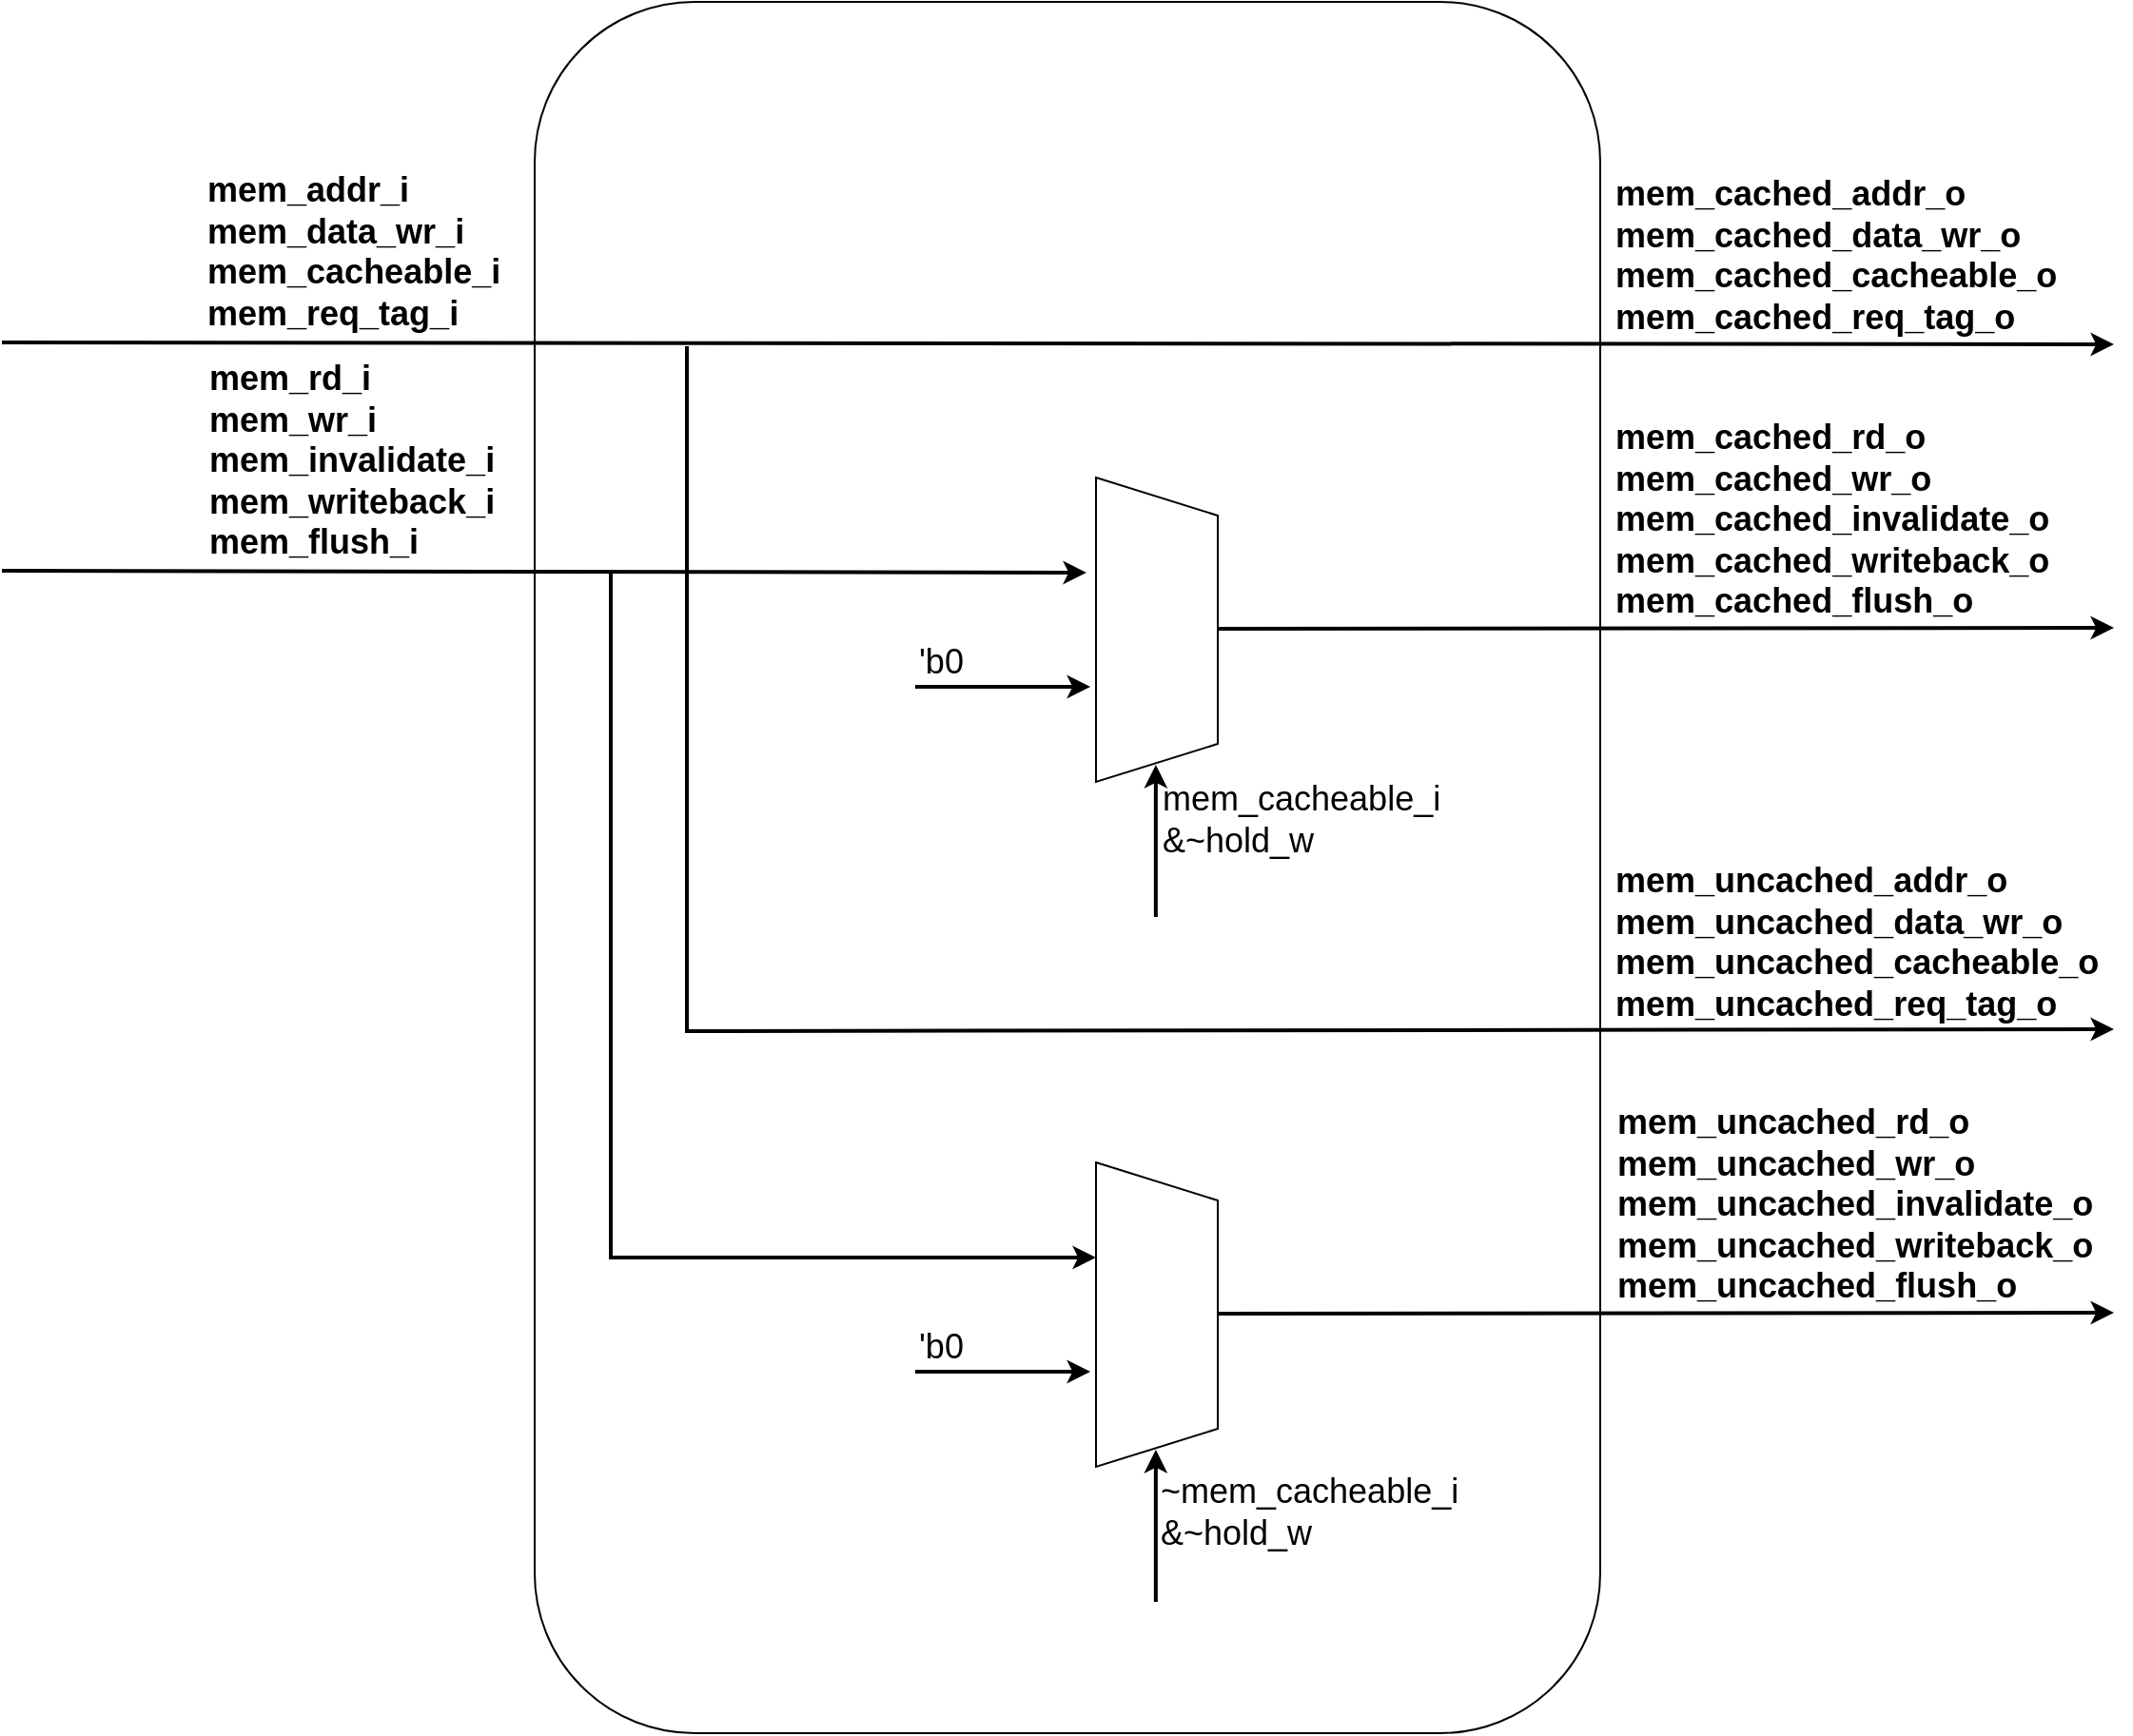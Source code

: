 <mxfile version="21.5.0" type="device">
  <diagram name="第 1 页" id="HZqzXF1gK9PABsdaY3x5">
    <mxGraphModel dx="3767" dy="-4151" grid="1" gridSize="10" guides="1" tooltips="1" connect="1" arrows="1" fold="1" page="1" pageScale="1" pageWidth="827" pageHeight="1169" math="0" shadow="0">
      <root>
        <mxCell id="0" />
        <mxCell id="1" parent="0" />
        <mxCell id="Zric_hiHPMZAS8Vwqq95-1" value="" style="rounded=1;whiteSpace=wrap;html=1;fontSize=15;" vertex="1" parent="1">
          <mxGeometry x="-470" y="5980" width="560" height="910" as="geometry" />
        </mxCell>
        <mxCell id="Tuu2TGDZ334qboC4sOV9-2" value="" style="curved=1;endArrow=classic;html=1;rounded=0;fontStyle=1;strokeWidth=2;" parent="1" edge="1">
          <mxGeometry width="50" height="50" relative="1" as="geometry">
            <mxPoint x="-750" y="6279" as="sourcePoint" />
            <mxPoint x="-180" y="6280" as="targetPoint" />
            <Array as="points" />
          </mxGeometry>
        </mxCell>
        <mxCell id="Tuu2TGDZ334qboC4sOV9-3" value="" style="curved=1;endArrow=classic;html=1;rounded=0;fontStyle=1;strokeWidth=2;" parent="1" edge="1">
          <mxGeometry width="50" height="50" relative="1" as="geometry">
            <mxPoint x="-750" y="6159" as="sourcePoint" />
            <mxPoint x="360" y="6160" as="targetPoint" />
            <Array as="points" />
          </mxGeometry>
        </mxCell>
        <mxCell id="Tuu2TGDZ334qboC4sOV9-4" value="" style="endArrow=classic;html=1;rounded=0;strokeWidth=2;" parent="1" edge="1">
          <mxGeometry width="50" height="50" relative="1" as="geometry">
            <mxPoint x="-111.0" y="6309.52" as="sourcePoint" />
            <mxPoint x="360" y="6309" as="targetPoint" />
          </mxGeometry>
        </mxCell>
        <mxCell id="Tuu2TGDZ334qboC4sOV9-5" value="&lt;font style=&quot;&quot;&gt;mem_addr_i&lt;br&gt;mem_data_wr_i&lt;br&gt;mem_cacheable_i&lt;br&gt;mem_req_tag_i&lt;br style=&quot;font-size: 18px;&quot;&gt;&lt;/font&gt;" style="text;whiteSpace=wrap;html=1;fontSize=18;fontStyle=1" parent="1" vertex="1">
          <mxGeometry x="-644" y="6062" width="150" height="40" as="geometry" />
        </mxCell>
        <mxCell id="Tuu2TGDZ334qboC4sOV9-6" value="mem_rd_i&lt;br&gt;mem_wr_i&lt;br&gt;mem_invalidate_i&lt;br&gt;mem_writeback_i&lt;br&gt;mem_flush_i" style="text;whiteSpace=wrap;html=1;fontSize=18;fontStyle=1" parent="1" vertex="1">
          <mxGeometry x="-643" y="6161" width="140" height="70" as="geometry" />
        </mxCell>
        <mxCell id="Tuu2TGDZ334qboC4sOV9-7" value="" style="shape=trapezoid;perimeter=trapezoidPerimeter;whiteSpace=wrap;html=1;fixedSize=1;direction=south;" parent="1" vertex="1">
          <mxGeometry x="-175.0" y="6230" width="64" height="160" as="geometry" />
        </mxCell>
        <mxCell id="Tuu2TGDZ334qboC4sOV9-8" value="" style="curved=1;endArrow=classic;html=1;rounded=0;fontStyle=1;strokeWidth=2;" parent="1" edge="1">
          <mxGeometry width="50" height="50" relative="1" as="geometry">
            <mxPoint x="-270" y="6340" as="sourcePoint" />
            <mxPoint x="-177.95" y="6340" as="targetPoint" />
            <Array as="points" />
          </mxGeometry>
        </mxCell>
        <mxCell id="Tuu2TGDZ334qboC4sOV9-9" value="&lt;font style=&quot;font-size: 18px;&quot;&gt;&#39;b0&lt;/font&gt;" style="text;whiteSpace=wrap;html=1;fontSize=15;" parent="1" vertex="1">
          <mxGeometry x="-270" y="6310" width="140" as="geometry" />
        </mxCell>
        <mxCell id="Tuu2TGDZ334qboC4sOV9-10" value="" style="curved=1;endArrow=classic;html=1;rounded=0;fontStyle=1;strokeWidth=2;" parent="1" edge="1">
          <mxGeometry width="50" height="50" relative="1" as="geometry">
            <mxPoint x="-143.56" y="6461" as="sourcePoint" />
            <mxPoint x="-143.56" y="6381" as="targetPoint" />
            <Array as="points" />
          </mxGeometry>
        </mxCell>
        <mxCell id="Tuu2TGDZ334qboC4sOV9-11" value="&lt;font style=&quot;font-size: 18px;&quot;&gt;mem_cached_addr_o&lt;br style=&quot;font-size: 18px;&quot;&gt;mem_cached_data_wr_o&lt;br style=&quot;font-size: 18px;&quot;&gt;mem_cached_cacheable_o&lt;br style=&quot;font-size: 18px;&quot;&gt;mem_cached_req_tag_o&lt;br style=&quot;font-size: 18px;&quot;&gt;&lt;/font&gt;" style="text;whiteSpace=wrap;html=1;fontSize=18;fontStyle=1" parent="1" vertex="1">
          <mxGeometry x="96" y="6064" width="150" height="40" as="geometry" />
        </mxCell>
        <mxCell id="Tuu2TGDZ334qboC4sOV9-12" value="mem_cached_rd_o&lt;br style=&quot;font-size: 18px;&quot;&gt;mem_cached_wr_o&lt;br style=&quot;font-size: 18px;&quot;&gt;mem_cached_invalidate_o&lt;br style=&quot;font-size: 18px;&quot;&gt;mem_cached_writeback_o&lt;br style=&quot;font-size: 18px;&quot;&gt;mem_cached_flush_o" style="text;whiteSpace=wrap;html=1;fontSize=18;fontStyle=1" parent="1" vertex="1">
          <mxGeometry x="96" y="6192" width="140" as="geometry" />
        </mxCell>
        <mxCell id="Tuu2TGDZ334qboC4sOV9-13" value="&lt;font style=&quot;font-size: 18px;&quot;&gt;mem_cacheable_i&lt;br&gt;&amp;amp;~hold_w&lt;br&gt;&lt;/font&gt;" style="text;whiteSpace=wrap;html=1;" parent="1" vertex="1">
          <mxGeometry x="-142" y="6382" width="130" height="40" as="geometry" />
        </mxCell>
        <mxCell id="Tuu2TGDZ334qboC4sOV9-14" value="" style="endArrow=classic;html=1;rounded=0;strokeWidth=2;" parent="1" edge="1">
          <mxGeometry width="50" height="50" relative="1" as="geometry">
            <mxPoint x="-111.0" y="6669.52" as="sourcePoint" />
            <mxPoint x="360" y="6669" as="targetPoint" />
          </mxGeometry>
        </mxCell>
        <mxCell id="Tuu2TGDZ334qboC4sOV9-15" value="" style="shape=trapezoid;perimeter=trapezoidPerimeter;whiteSpace=wrap;html=1;fixedSize=1;direction=south;" parent="1" vertex="1">
          <mxGeometry x="-175" y="6590" width="64" height="160" as="geometry" />
        </mxCell>
        <mxCell id="Tuu2TGDZ334qboC4sOV9-16" value="" style="curved=1;endArrow=classic;html=1;rounded=0;fontStyle=1;strokeWidth=2;" parent="1" edge="1">
          <mxGeometry width="50" height="50" relative="1" as="geometry">
            <mxPoint x="-270" y="6700" as="sourcePoint" />
            <mxPoint x="-177.95" y="6700" as="targetPoint" />
            <Array as="points" />
          </mxGeometry>
        </mxCell>
        <mxCell id="Tuu2TGDZ334qboC4sOV9-17" value="&lt;font style=&quot;font-size: 18px;&quot;&gt;&#39;b0&lt;/font&gt;" style="text;whiteSpace=wrap;html=1;fontSize=15;" parent="1" vertex="1">
          <mxGeometry x="-270" y="6670" width="140" as="geometry" />
        </mxCell>
        <mxCell id="Tuu2TGDZ334qboC4sOV9-18" value="" style="curved=1;endArrow=classic;html=1;rounded=0;fontStyle=1;strokeWidth=2;" parent="1" edge="1">
          <mxGeometry width="50" height="50" relative="1" as="geometry">
            <mxPoint x="-143.56" y="6821" as="sourcePoint" />
            <mxPoint x="-143.56" y="6741" as="targetPoint" />
            <Array as="points" />
          </mxGeometry>
        </mxCell>
        <mxCell id="Tuu2TGDZ334qboC4sOV9-19" value="&lt;font style=&quot;font-size: 18px;&quot;&gt;mem_uncached_addr_o&lt;br style=&quot;font-size: 18px;&quot;&gt;mem_uncached_data_wr_o&lt;br style=&quot;font-size: 18px;&quot;&gt;mem_uncached_cacheable_o&lt;br style=&quot;font-size: 18px;&quot;&gt;mem_uncached_req_tag_o&lt;br style=&quot;font-size: 18px;&quot;&gt;&lt;/font&gt;" style="text;whiteSpace=wrap;html=1;fontSize=18;fontStyle=1" parent="1" vertex="1">
          <mxGeometry x="96" y="6425" width="150" height="40" as="geometry" />
        </mxCell>
        <mxCell id="Tuu2TGDZ334qboC4sOV9-20" value="mem_uncached_rd_o&lt;br style=&quot;font-size: 18px;&quot;&gt;mem_uncached_wr_o&lt;br style=&quot;font-size: 18px;&quot;&gt;mem_uncached_invalidate_o&lt;br style=&quot;font-size: 18px;&quot;&gt;mem_uncached_writeback_o&lt;br style=&quot;font-size: 18px;&quot;&gt;mem_uncached_flush_o" style="text;whiteSpace=wrap;html=1;fontSize=18;fontStyle=1" parent="1" vertex="1">
          <mxGeometry x="97" y="6552" width="140" as="geometry" />
        </mxCell>
        <mxCell id="Tuu2TGDZ334qboC4sOV9-21" value="&lt;font style=&quot;font-size: 18px;&quot;&gt;~mem_cacheable_i&lt;br&gt;&amp;amp;~hold_w&lt;br&gt;&lt;/font&gt;" style="text;whiteSpace=wrap;html=1;" parent="1" vertex="1">
          <mxGeometry x="-143" y="6746" width="130" height="40" as="geometry" />
        </mxCell>
        <mxCell id="Tuu2TGDZ334qboC4sOV9-22" value="" style="endArrow=classic;html=1;rounded=0;strokeWidth=2;" parent="1" edge="1">
          <mxGeometry width="50" height="50" relative="1" as="geometry">
            <mxPoint x="-390" y="6161" as="sourcePoint" />
            <mxPoint x="360" y="6520" as="targetPoint" />
            <Array as="points">
              <mxPoint x="-390" y="6521" />
            </Array>
          </mxGeometry>
        </mxCell>
        <mxCell id="Tuu2TGDZ334qboC4sOV9-23" value="" style="endArrow=classic;html=1;rounded=0;strokeWidth=2;" parent="1" edge="1">
          <mxGeometry width="50" height="50" relative="1" as="geometry">
            <mxPoint x="-430" y="6280" as="sourcePoint" />
            <mxPoint x="-175" y="6640" as="targetPoint" />
            <Array as="points">
              <mxPoint x="-430" y="6640" />
            </Array>
          </mxGeometry>
        </mxCell>
      </root>
    </mxGraphModel>
  </diagram>
</mxfile>
